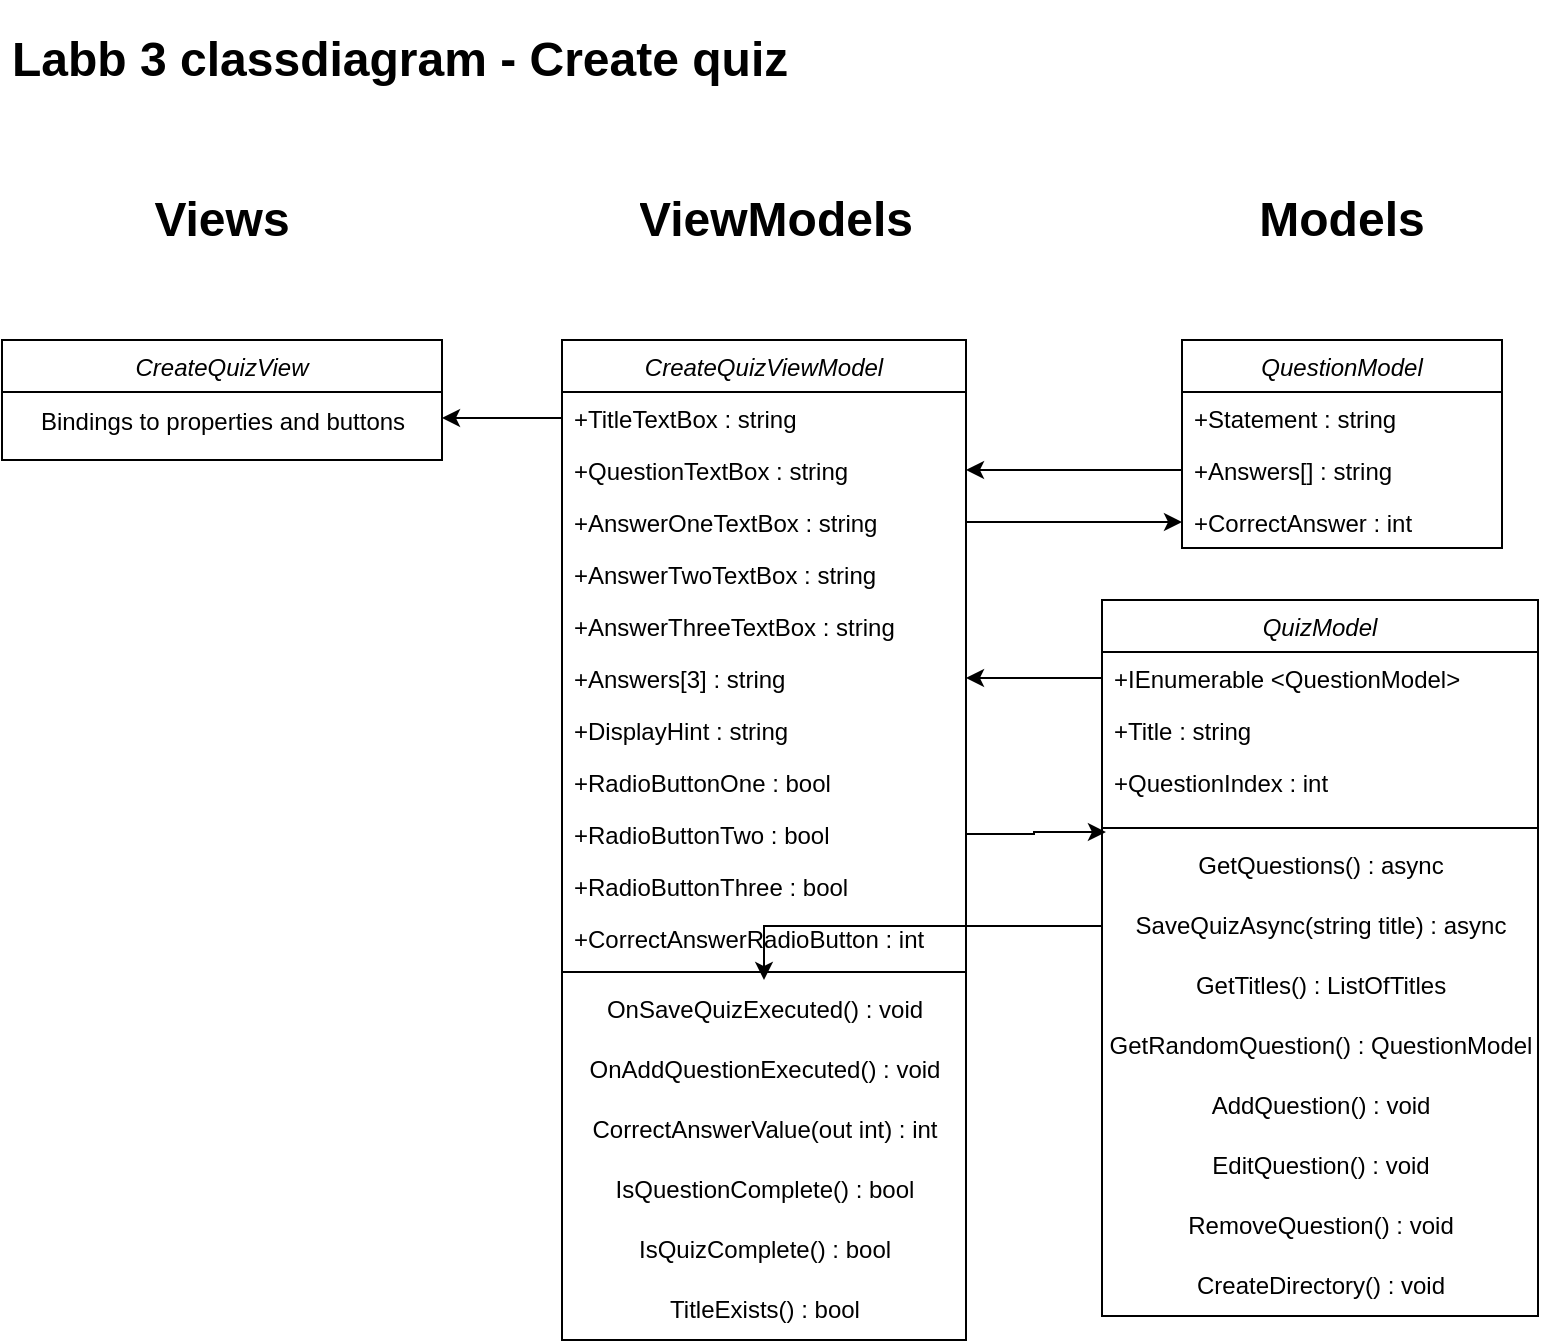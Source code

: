 <mxfile version="20.5.3" type="github">
  <diagram id="vuQVMBfrPxE5bO-7G8xc" name="Sida-1">
    <mxGraphModel dx="2249" dy="697" grid="1" gridSize="10" guides="1" tooltips="1" connect="1" arrows="1" fold="1" page="1" pageScale="1" pageWidth="827" pageHeight="1169" math="0" shadow="0">
      <root>
        <mxCell id="0" />
        <mxCell id="1" parent="0" />
        <mxCell id="wk74jAJ-ABhIwKJBEX5y-1" value="QuestionModel" style="swimlane;fontStyle=2;align=center;verticalAlign=top;childLayout=stackLayout;horizontal=1;startSize=26;horizontalStack=0;resizeParent=1;resizeLast=0;collapsible=1;marginBottom=0;rounded=0;shadow=0;strokeWidth=1;" vertex="1" parent="1">
          <mxGeometry x="-210" y="190" width="160" height="104" as="geometry">
            <mxRectangle x="230" y="140" width="160" height="26" as="alternateBounds" />
          </mxGeometry>
        </mxCell>
        <mxCell id="wk74jAJ-ABhIwKJBEX5y-2" value="+Statement : string" style="text;align=left;verticalAlign=top;spacingLeft=4;spacingRight=4;overflow=hidden;rotatable=0;points=[[0,0.5],[1,0.5]];portConstraint=eastwest;" vertex="1" parent="wk74jAJ-ABhIwKJBEX5y-1">
          <mxGeometry y="26" width="160" height="26" as="geometry" />
        </mxCell>
        <mxCell id="wk74jAJ-ABhIwKJBEX5y-3" value="+Answers[] : string" style="text;align=left;verticalAlign=top;spacingLeft=4;spacingRight=4;overflow=hidden;rotatable=0;points=[[0,0.5],[1,0.5]];portConstraint=eastwest;rounded=0;shadow=0;html=0;" vertex="1" parent="wk74jAJ-ABhIwKJBEX5y-1">
          <mxGeometry y="52" width="160" height="26" as="geometry" />
        </mxCell>
        <mxCell id="wk74jAJ-ABhIwKJBEX5y-4" value="+CorrectAnswer : int" style="text;align=left;verticalAlign=top;spacingLeft=4;spacingRight=4;overflow=hidden;rotatable=0;points=[[0,0.5],[1,0.5]];portConstraint=eastwest;rounded=0;shadow=0;html=0;" vertex="1" parent="wk74jAJ-ABhIwKJBEX5y-1">
          <mxGeometry y="78" width="160" height="26" as="geometry" />
        </mxCell>
        <mxCell id="wk74jAJ-ABhIwKJBEX5y-5" value="&lt;h1&gt;Labb 3 classdiagram - Create quiz&lt;/h1&gt;" style="text;html=1;strokeColor=none;fillColor=none;spacing=5;spacingTop=-20;whiteSpace=wrap;overflow=hidden;rounded=0;" vertex="1" parent="1">
          <mxGeometry x="-800" y="30" width="650" height="50" as="geometry" />
        </mxCell>
        <mxCell id="wk74jAJ-ABhIwKJBEX5y-6" value="&lt;h1&gt;Views&lt;/h1&gt;" style="text;html=1;strokeColor=none;fillColor=none;spacing=5;spacingTop=-20;whiteSpace=wrap;overflow=hidden;rounded=0;align=center;" vertex="1" parent="1">
          <mxGeometry x="-740" y="110" width="100" height="40" as="geometry" />
        </mxCell>
        <mxCell id="wk74jAJ-ABhIwKJBEX5y-7" value="&lt;h1&gt;ViewModels&lt;/h1&gt;" style="text;html=1;strokeColor=none;fillColor=none;spacing=5;spacingTop=-20;whiteSpace=wrap;overflow=hidden;rounded=0;align=center;" vertex="1" parent="1">
          <mxGeometry x="-518" y="110" width="210" height="40" as="geometry" />
        </mxCell>
        <mxCell id="wk74jAJ-ABhIwKJBEX5y-8" value="&lt;h1&gt;Models&lt;/h1&gt;" style="text;html=1;strokeColor=none;fillColor=none;spacing=5;spacingTop=-20;whiteSpace=wrap;overflow=hidden;rounded=0;align=center;" vertex="1" parent="1">
          <mxGeometry x="-180" y="110" width="100" height="40" as="geometry" />
        </mxCell>
        <mxCell id="wk74jAJ-ABhIwKJBEX5y-9" value="QuizModel" style="swimlane;fontStyle=2;align=center;verticalAlign=top;childLayout=stackLayout;horizontal=1;startSize=26;horizontalStack=0;resizeParent=1;resizeLast=0;collapsible=1;marginBottom=0;rounded=0;shadow=0;strokeWidth=1;" vertex="1" parent="1">
          <mxGeometry x="-250" y="320" width="218" height="358" as="geometry">
            <mxRectangle x="230" y="140" width="160" height="26" as="alternateBounds" />
          </mxGeometry>
        </mxCell>
        <mxCell id="wk74jAJ-ABhIwKJBEX5y-10" value="+IEnumerable &lt;QuestionModel&gt;" style="text;align=left;verticalAlign=top;spacingLeft=4;spacingRight=4;overflow=hidden;rotatable=0;points=[[0,0.5],[1,0.5]];portConstraint=eastwest;" vertex="1" parent="wk74jAJ-ABhIwKJBEX5y-9">
          <mxGeometry y="26" width="218" height="26" as="geometry" />
        </mxCell>
        <mxCell id="wk74jAJ-ABhIwKJBEX5y-11" value="+Title : string" style="text;align=left;verticalAlign=top;spacingLeft=4;spacingRight=4;overflow=hidden;rotatable=0;points=[[0,0.5],[1,0.5]];portConstraint=eastwest;rounded=0;shadow=0;html=0;" vertex="1" parent="wk74jAJ-ABhIwKJBEX5y-9">
          <mxGeometry y="52" width="218" height="26" as="geometry" />
        </mxCell>
        <mxCell id="wk74jAJ-ABhIwKJBEX5y-12" value="+QuestionIndex : int" style="text;align=left;verticalAlign=top;spacingLeft=4;spacingRight=4;overflow=hidden;rotatable=0;points=[[0,0.5],[1,0.5]];portConstraint=eastwest;rounded=0;shadow=0;html=0;" vertex="1" parent="wk74jAJ-ABhIwKJBEX5y-9">
          <mxGeometry y="78" width="218" height="32" as="geometry" />
        </mxCell>
        <mxCell id="wk74jAJ-ABhIwKJBEX5y-13" value="" style="line;strokeWidth=1;fillColor=none;align=left;verticalAlign=middle;spacingTop=-1;spacingLeft=3;spacingRight=3;rotatable=0;labelPosition=right;points=[];portConstraint=eastwest;strokeColor=inherit;" vertex="1" parent="wk74jAJ-ABhIwKJBEX5y-9">
          <mxGeometry y="110" width="218" height="8" as="geometry" />
        </mxCell>
        <mxCell id="wk74jAJ-ABhIwKJBEX5y-14" value="GetQuestions() : async" style="text;html=1;align=center;verticalAlign=middle;resizable=0;points=[];autosize=1;strokeColor=none;fillColor=none;" vertex="1" parent="wk74jAJ-ABhIwKJBEX5y-9">
          <mxGeometry y="118" width="218" height="30" as="geometry" />
        </mxCell>
        <mxCell id="wk74jAJ-ABhIwKJBEX5y-62" value="SaveQuizAsync(string title) : async" style="text;html=1;align=center;verticalAlign=middle;resizable=0;points=[];autosize=1;strokeColor=none;fillColor=none;" vertex="1" parent="wk74jAJ-ABhIwKJBEX5y-9">
          <mxGeometry y="148" width="218" height="30" as="geometry" />
        </mxCell>
        <mxCell id="wk74jAJ-ABhIwKJBEX5y-15" value="GetTitles() : ListOfTitles" style="text;html=1;align=center;verticalAlign=middle;resizable=0;points=[];autosize=1;strokeColor=none;fillColor=none;" vertex="1" parent="wk74jAJ-ABhIwKJBEX5y-9">
          <mxGeometry y="178" width="218" height="30" as="geometry" />
        </mxCell>
        <mxCell id="wk74jAJ-ABhIwKJBEX5y-16" value="GetRandomQuestion() : QuestionModel" style="text;html=1;align=center;verticalAlign=middle;resizable=0;points=[];autosize=1;strokeColor=none;fillColor=none;" vertex="1" parent="wk74jAJ-ABhIwKJBEX5y-9">
          <mxGeometry y="208" width="218" height="30" as="geometry" />
        </mxCell>
        <mxCell id="wk74jAJ-ABhIwKJBEX5y-17" value="AddQuestion() : void" style="text;html=1;align=center;verticalAlign=middle;resizable=0;points=[];autosize=1;strokeColor=none;fillColor=none;" vertex="1" parent="wk74jAJ-ABhIwKJBEX5y-9">
          <mxGeometry y="238" width="218" height="30" as="geometry" />
        </mxCell>
        <mxCell id="wk74jAJ-ABhIwKJBEX5y-18" value="EditQuestion()&amp;nbsp;: void" style="text;html=1;align=center;verticalAlign=middle;resizable=0;points=[];autosize=1;strokeColor=none;fillColor=none;" vertex="1" parent="wk74jAJ-ABhIwKJBEX5y-9">
          <mxGeometry y="268" width="218" height="30" as="geometry" />
        </mxCell>
        <mxCell id="wk74jAJ-ABhIwKJBEX5y-19" value="RemoveQuestion()&amp;nbsp;: void" style="text;html=1;align=center;verticalAlign=middle;resizable=0;points=[];autosize=1;strokeColor=none;fillColor=none;" vertex="1" parent="wk74jAJ-ABhIwKJBEX5y-9">
          <mxGeometry y="298" width="218" height="30" as="geometry" />
        </mxCell>
        <mxCell id="wk74jAJ-ABhIwKJBEX5y-20" value="CreateDirectory()&amp;nbsp;: void" style="text;html=1;align=center;verticalAlign=middle;resizable=0;points=[];autosize=1;strokeColor=none;fillColor=none;" vertex="1" parent="wk74jAJ-ABhIwKJBEX5y-9">
          <mxGeometry y="328" width="218" height="30" as="geometry" />
        </mxCell>
        <mxCell id="wk74jAJ-ABhIwKJBEX5y-21" value="CreateQuizViewModel" style="swimlane;fontStyle=2;align=center;verticalAlign=top;childLayout=stackLayout;horizontal=1;startSize=26;horizontalStack=0;resizeParent=1;resizeLast=0;collapsible=1;marginBottom=0;rounded=0;shadow=0;strokeWidth=1;" vertex="1" parent="1">
          <mxGeometry x="-520" y="190" width="202" height="500" as="geometry">
            <mxRectangle x="230" y="140" width="160" height="26" as="alternateBounds" />
          </mxGeometry>
        </mxCell>
        <mxCell id="wk74jAJ-ABhIwKJBEX5y-22" value="+TitleTextBox : string" style="text;align=left;verticalAlign=top;spacingLeft=4;spacingRight=4;overflow=hidden;rotatable=0;points=[[0,0.5],[1,0.5]];portConstraint=eastwest;" vertex="1" parent="wk74jAJ-ABhIwKJBEX5y-21">
          <mxGeometry y="26" width="202" height="26" as="geometry" />
        </mxCell>
        <mxCell id="wk74jAJ-ABhIwKJBEX5y-23" value="+QuestionTextBox : string" style="text;align=left;verticalAlign=top;spacingLeft=4;spacingRight=4;overflow=hidden;rotatable=0;points=[[0,0.5],[1,0.5]];portConstraint=eastwest;rounded=0;shadow=0;html=0;" vertex="1" parent="wk74jAJ-ABhIwKJBEX5y-21">
          <mxGeometry y="52" width="202" height="26" as="geometry" />
        </mxCell>
        <mxCell id="wk74jAJ-ABhIwKJBEX5y-24" value="+AnswerOneTextBox : string" style="text;align=left;verticalAlign=top;spacingLeft=4;spacingRight=4;overflow=hidden;rotatable=0;points=[[0,0.5],[1,0.5]];portConstraint=eastwest;rounded=0;shadow=0;html=0;" vertex="1" parent="wk74jAJ-ABhIwKJBEX5y-21">
          <mxGeometry y="78" width="202" height="26" as="geometry" />
        </mxCell>
        <mxCell id="wk74jAJ-ABhIwKJBEX5y-25" value="+AnswerTwoTextBox : string" style="text;align=left;verticalAlign=top;spacingLeft=4;spacingRight=4;overflow=hidden;rotatable=0;points=[[0,0.5],[1,0.5]];portConstraint=eastwest;rounded=0;shadow=0;html=0;" vertex="1" parent="wk74jAJ-ABhIwKJBEX5y-21">
          <mxGeometry y="104" width="202" height="26" as="geometry" />
        </mxCell>
        <mxCell id="wk74jAJ-ABhIwKJBEX5y-26" value="+AnswerThreeTextBox : string" style="text;align=left;verticalAlign=top;spacingLeft=4;spacingRight=4;overflow=hidden;rotatable=0;points=[[0,0.5],[1,0.5]];portConstraint=eastwest;rounded=0;shadow=0;html=0;" vertex="1" parent="wk74jAJ-ABhIwKJBEX5y-21">
          <mxGeometry y="130" width="202" height="26" as="geometry" />
        </mxCell>
        <mxCell id="wk74jAJ-ABhIwKJBEX5y-28" value="+Answers[3] : string" style="text;align=left;verticalAlign=top;spacingLeft=4;spacingRight=4;overflow=hidden;rotatable=0;points=[[0,0.5],[1,0.5]];portConstraint=eastwest;rounded=0;shadow=0;html=0;" vertex="1" parent="wk74jAJ-ABhIwKJBEX5y-21">
          <mxGeometry y="156" width="202" height="26" as="geometry" />
        </mxCell>
        <mxCell id="wk74jAJ-ABhIwKJBEX5y-33" value="+DisplayHint : string" style="text;align=left;verticalAlign=top;spacingLeft=4;spacingRight=4;overflow=hidden;rotatable=0;points=[[0,0.5],[1,0.5]];portConstraint=eastwest;rounded=0;shadow=0;html=0;" vertex="1" parent="wk74jAJ-ABhIwKJBEX5y-21">
          <mxGeometry y="182" width="202" height="26" as="geometry" />
        </mxCell>
        <mxCell id="wk74jAJ-ABhIwKJBEX5y-29" value="+RadioButtonOne : bool" style="text;align=left;verticalAlign=top;spacingLeft=4;spacingRight=4;overflow=hidden;rotatable=0;points=[[0,0.5],[1,0.5]];portConstraint=eastwest;rounded=0;shadow=0;html=0;" vertex="1" parent="wk74jAJ-ABhIwKJBEX5y-21">
          <mxGeometry y="208" width="202" height="26" as="geometry" />
        </mxCell>
        <mxCell id="wk74jAJ-ABhIwKJBEX5y-30" value="+RadioButtonTwo : bool" style="text;align=left;verticalAlign=top;spacingLeft=4;spacingRight=4;overflow=hidden;rotatable=0;points=[[0,0.5],[1,0.5]];portConstraint=eastwest;rounded=0;shadow=0;html=0;" vertex="1" parent="wk74jAJ-ABhIwKJBEX5y-21">
          <mxGeometry y="234" width="202" height="26" as="geometry" />
        </mxCell>
        <mxCell id="wk74jAJ-ABhIwKJBEX5y-31" value="+RadioButtonThree : bool" style="text;align=left;verticalAlign=top;spacingLeft=4;spacingRight=4;overflow=hidden;rotatable=0;points=[[0,0.5],[1,0.5]];portConstraint=eastwest;rounded=0;shadow=0;html=0;" vertex="1" parent="wk74jAJ-ABhIwKJBEX5y-21">
          <mxGeometry y="260" width="202" height="26" as="geometry" />
        </mxCell>
        <mxCell id="wk74jAJ-ABhIwKJBEX5y-51" value="+CorrectAnswerRadioButton : int" style="text;align=left;verticalAlign=top;spacingLeft=4;spacingRight=4;overflow=hidden;rotatable=0;points=[[0,0.5],[1,0.5]];portConstraint=eastwest;rounded=0;shadow=0;html=0;" vertex="1" parent="wk74jAJ-ABhIwKJBEX5y-21">
          <mxGeometry y="286" width="202" height="26" as="geometry" />
        </mxCell>
        <mxCell id="wk74jAJ-ABhIwKJBEX5y-34" value="" style="line;strokeWidth=1;fillColor=none;align=left;verticalAlign=middle;spacingTop=-1;spacingLeft=3;spacingRight=3;rotatable=0;labelPosition=right;points=[];portConstraint=eastwest;strokeColor=inherit;" vertex="1" parent="wk74jAJ-ABhIwKJBEX5y-21">
          <mxGeometry y="312" width="202" height="8" as="geometry" />
        </mxCell>
        <mxCell id="wk74jAJ-ABhIwKJBEX5y-36" value="OnSaveQuizExecuted() : void" style="text;html=1;align=center;verticalAlign=middle;resizable=0;points=[];autosize=1;strokeColor=none;fillColor=none;" vertex="1" parent="wk74jAJ-ABhIwKJBEX5y-21">
          <mxGeometry y="320" width="202" height="30" as="geometry" />
        </mxCell>
        <mxCell id="wk74jAJ-ABhIwKJBEX5y-37" value="OnAddQuestionExecuted() : void" style="text;html=1;align=center;verticalAlign=middle;resizable=0;points=[];autosize=1;strokeColor=none;fillColor=none;" vertex="1" parent="wk74jAJ-ABhIwKJBEX5y-21">
          <mxGeometry y="350" width="202" height="30" as="geometry" />
        </mxCell>
        <mxCell id="wk74jAJ-ABhIwKJBEX5y-55" value="CorrectAnswerValue(out int) : int" style="text;html=1;align=center;verticalAlign=middle;resizable=0;points=[];autosize=1;strokeColor=none;fillColor=none;" vertex="1" parent="wk74jAJ-ABhIwKJBEX5y-21">
          <mxGeometry y="380" width="202" height="30" as="geometry" />
        </mxCell>
        <mxCell id="wk74jAJ-ABhIwKJBEX5y-57" value="IsQuestionComplete() : bool" style="text;html=1;align=center;verticalAlign=middle;resizable=0;points=[];autosize=1;strokeColor=none;fillColor=none;" vertex="1" parent="wk74jAJ-ABhIwKJBEX5y-21">
          <mxGeometry y="410" width="202" height="30" as="geometry" />
        </mxCell>
        <mxCell id="wk74jAJ-ABhIwKJBEX5y-58" value="IsQuizComplete() : bool" style="text;html=1;align=center;verticalAlign=middle;resizable=0;points=[];autosize=1;strokeColor=none;fillColor=none;" vertex="1" parent="wk74jAJ-ABhIwKJBEX5y-21">
          <mxGeometry y="440" width="202" height="30" as="geometry" />
        </mxCell>
        <mxCell id="wk74jAJ-ABhIwKJBEX5y-59" value="TitleExists() : bool" style="text;html=1;align=center;verticalAlign=middle;resizable=0;points=[];autosize=1;strokeColor=none;fillColor=none;" vertex="1" parent="wk74jAJ-ABhIwKJBEX5y-21">
          <mxGeometry y="470" width="202" height="30" as="geometry" />
        </mxCell>
        <mxCell id="wk74jAJ-ABhIwKJBEX5y-44" style="edgeStyle=orthogonalEdgeStyle;rounded=0;orthogonalLoop=1;jettySize=auto;html=1;entryX=0;entryY=0.5;entryDx=0;entryDy=0;" edge="1" parent="1" source="wk74jAJ-ABhIwKJBEX5y-24" target="wk74jAJ-ABhIwKJBEX5y-4">
          <mxGeometry relative="1" as="geometry" />
        </mxCell>
        <mxCell id="wk74jAJ-ABhIwKJBEX5y-45" value="CreateQuizView" style="swimlane;fontStyle=2;align=center;verticalAlign=top;childLayout=stackLayout;horizontal=1;startSize=26;horizontalStack=0;resizeParent=1;resizeLast=0;collapsible=1;marginBottom=0;rounded=0;shadow=0;strokeWidth=1;" vertex="1" parent="1">
          <mxGeometry x="-800" y="190" width="220" height="60" as="geometry">
            <mxRectangle x="230" y="140" width="160" height="26" as="alternateBounds" />
          </mxGeometry>
        </mxCell>
        <mxCell id="wk74jAJ-ABhIwKJBEX5y-46" value="Bindings to properties and buttons" style="text;html=1;align=center;verticalAlign=middle;resizable=0;points=[];autosize=1;strokeColor=none;fillColor=none;" vertex="1" parent="wk74jAJ-ABhIwKJBEX5y-45">
          <mxGeometry y="26" width="220" height="30" as="geometry" />
        </mxCell>
        <mxCell id="wk74jAJ-ABhIwKJBEX5y-47" style="edgeStyle=orthogonalEdgeStyle;rounded=0;orthogonalLoop=1;jettySize=auto;html=1;entryX=1;entryY=0.5;entryDx=0;entryDy=0;" edge="1" parent="1" source="wk74jAJ-ABhIwKJBEX5y-22">
          <mxGeometry relative="1" as="geometry">
            <mxPoint x="-580" y="229" as="targetPoint" />
          </mxGeometry>
        </mxCell>
        <mxCell id="wk74jAJ-ABhIwKJBEX5y-48" style="edgeStyle=orthogonalEdgeStyle;rounded=0;orthogonalLoop=1;jettySize=auto;html=1;" edge="1" parent="1" source="wk74jAJ-ABhIwKJBEX5y-3" target="wk74jAJ-ABhIwKJBEX5y-23">
          <mxGeometry relative="1" as="geometry">
            <mxPoint x="-310" y="255.0" as="targetPoint" />
          </mxGeometry>
        </mxCell>
        <mxCell id="wk74jAJ-ABhIwKJBEX5y-49" style="edgeStyle=orthogonalEdgeStyle;rounded=0;orthogonalLoop=1;jettySize=auto;html=1;entryX=1;entryY=0.5;entryDx=0;entryDy=0;" edge="1" parent="1" source="wk74jAJ-ABhIwKJBEX5y-10">
          <mxGeometry relative="1" as="geometry">
            <mxPoint x="-318" y="359" as="targetPoint" />
          </mxGeometry>
        </mxCell>
        <mxCell id="wk74jAJ-ABhIwKJBEX5y-60" style="edgeStyle=orthogonalEdgeStyle;rounded=0;orthogonalLoop=1;jettySize=auto;html=1;entryX=0.009;entryY=0.75;entryDx=0;entryDy=0;entryPerimeter=0;" edge="1" parent="1" source="wk74jAJ-ABhIwKJBEX5y-30" target="wk74jAJ-ABhIwKJBEX5y-13">
          <mxGeometry relative="1" as="geometry">
            <mxPoint x="-260" y="437" as="targetPoint" />
          </mxGeometry>
        </mxCell>
        <mxCell id="wk74jAJ-ABhIwKJBEX5y-63" value="" style="edgeStyle=orthogonalEdgeStyle;rounded=0;orthogonalLoop=1;jettySize=auto;html=1;" edge="1" parent="1" source="wk74jAJ-ABhIwKJBEX5y-62" target="wk74jAJ-ABhIwKJBEX5y-36">
          <mxGeometry relative="1" as="geometry" />
        </mxCell>
      </root>
    </mxGraphModel>
  </diagram>
</mxfile>
